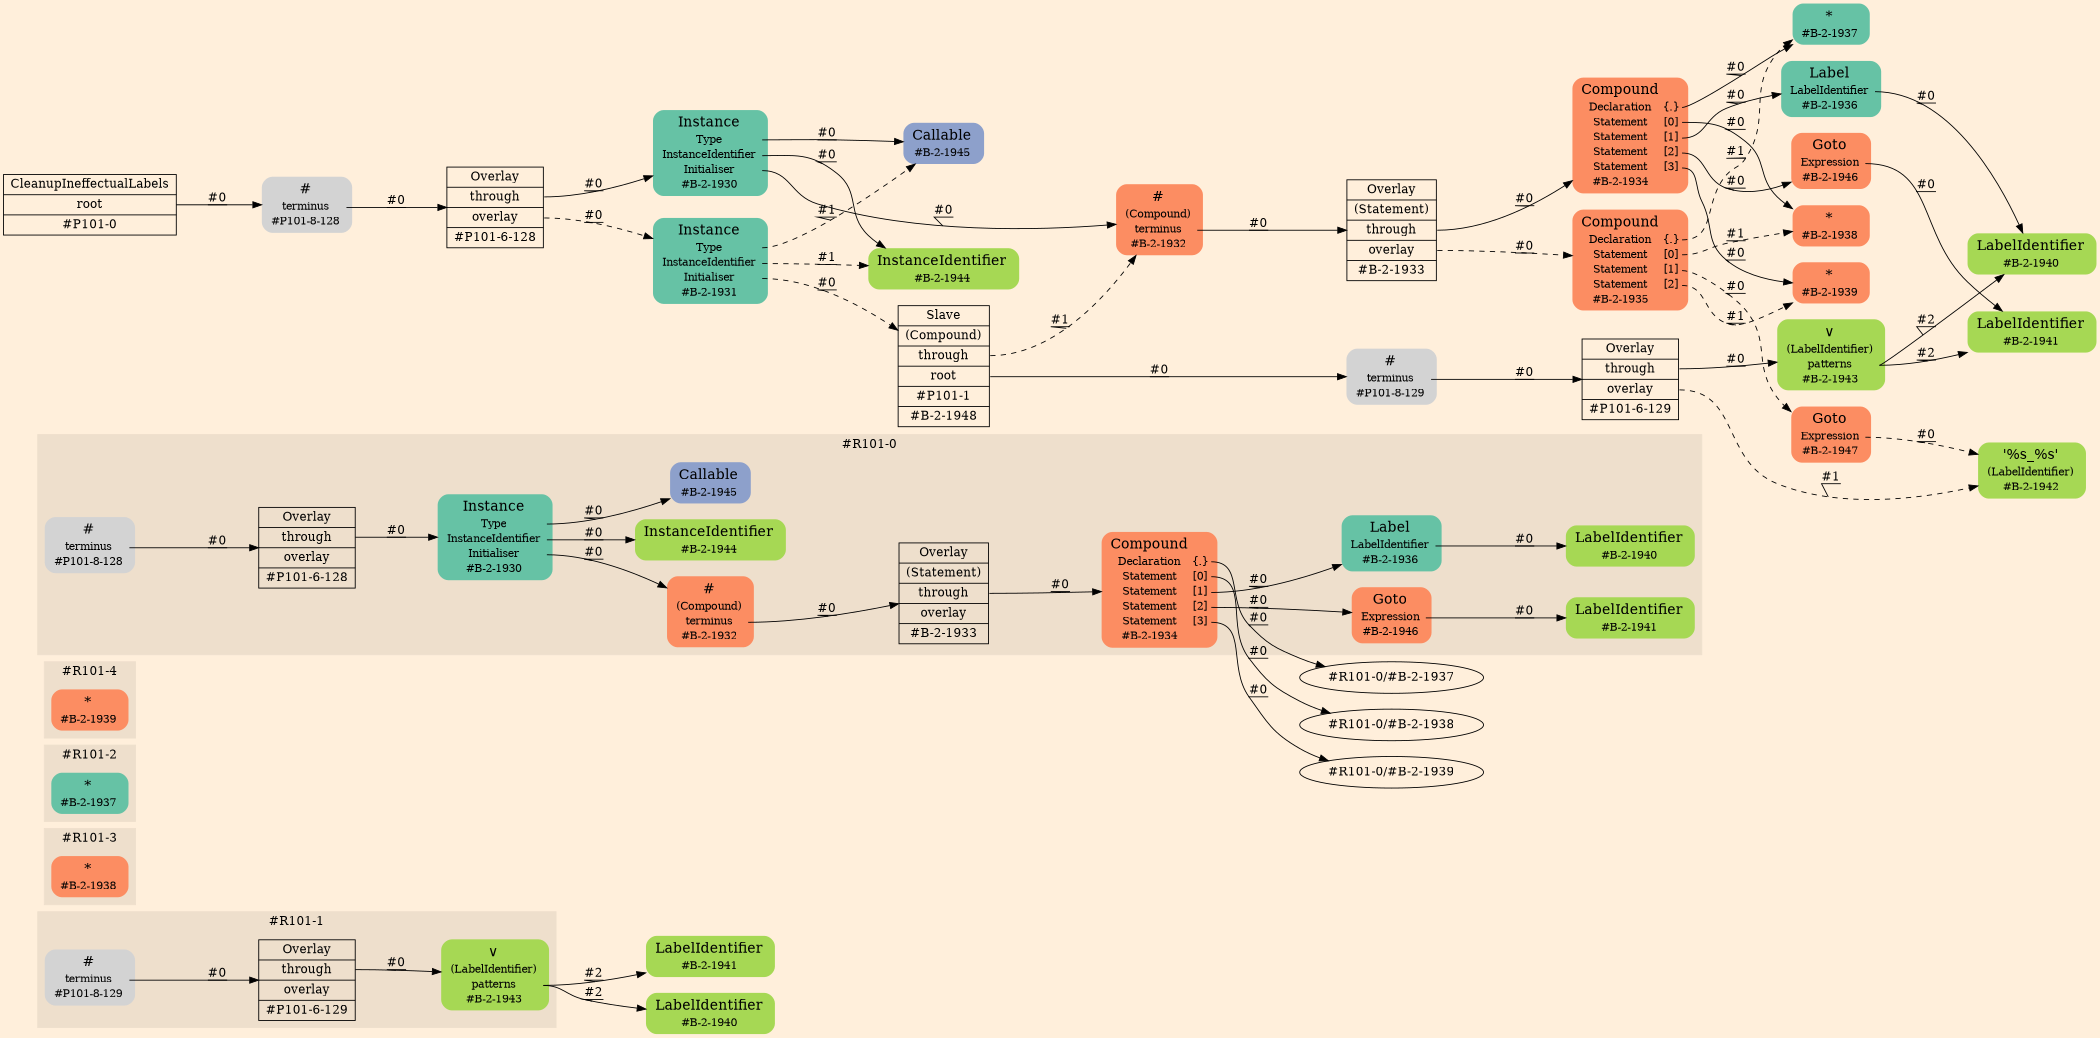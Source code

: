 digraph Inferno {
graph [
rankdir = "LR"
ranksep = 1.0
size = "14,20"
bgcolor = antiquewhite1
color = black
fontcolor = black
];
node [
];
"#R101-1/#B-2-1941" [
shape = "plaintext"
fillcolor = "/set28/5"
label = <<TABLE BORDER="0" CELLBORDER="0" CELLSPACING="0">
 <TR>
  <TD><FONT POINT-SIZE="16.0">LabelIdentifier</FONT></TD>
  <TD></TD>
 </TR>
 <TR>
  <TD>#B-2-1941</TD>
  <TD PORT="port0"></TD>
 </TR>
</TABLE>>
style = "rounded,filled"
fontsize = "12"
];
"#R101-1/#B-2-1940" [
shape = "plaintext"
fillcolor = "/set28/5"
label = <<TABLE BORDER="0" CELLBORDER="0" CELLSPACING="0">
 <TR>
  <TD><FONT POINT-SIZE="16.0">LabelIdentifier</FONT></TD>
  <TD></TD>
 </TR>
 <TR>
  <TD>#B-2-1940</TD>
  <TD PORT="port0"></TD>
 </TR>
</TABLE>>
style = "rounded,filled"
fontsize = "12"
];
subgraph "cluster#R101-1" {
label = "#R101-1"
style = "filled"
color = antiquewhite2
"#R101-1/#B-2-1943" [
shape = "plaintext"
fillcolor = "/set28/5"
label = <<TABLE BORDER="0" CELLBORDER="0" CELLSPACING="0">
 <TR>
  <TD><FONT POINT-SIZE="16.0">∨</FONT></TD>
  <TD></TD>
 </TR>
 <TR>
  <TD>(LabelIdentifier)</TD>
  <TD PORT="port0"></TD>
 </TR>
 <TR>
  <TD>patterns</TD>
  <TD PORT="port1"></TD>
 </TR>
 <TR>
  <TD>#B-2-1943</TD>
  <TD PORT="port2"></TD>
 </TR>
</TABLE>>
style = "rounded,filled"
fontsize = "12"
];
"#R101-1/#P101-8-129" [
shape = "plaintext"
label = <<TABLE BORDER="0" CELLBORDER="0" CELLSPACING="0">
 <TR>
  <TD><FONT POINT-SIZE="16.0">#</FONT></TD>
  <TD></TD>
 </TR>
 <TR>
  <TD>terminus</TD>
  <TD PORT="port0"></TD>
 </TR>
 <TR>
  <TD>#P101-8-129</TD>
  <TD PORT="port1"></TD>
 </TR>
</TABLE>>
style = "rounded,filled"
fontsize = "12"
];
"#R101-1/#P101-6-129" [
shape = "record"
fillcolor = antiquewhite2
label = "<fixed> Overlay | <port0> through | <port1> overlay | <port2> #P101-6-129"
style = "filled"
fontsize = "14"
color = black
fontcolor = black
];
}
subgraph "cluster#R101-3" {
label = "#R101-3"
style = "filled"
color = antiquewhite2
"#R101-3/#B-2-1938" [
shape = "plaintext"
fillcolor = "/set28/2"
label = <<TABLE BORDER="0" CELLBORDER="0" CELLSPACING="0">
 <TR>
  <TD><FONT POINT-SIZE="16.0">*</FONT></TD>
  <TD></TD>
 </TR>
 <TR>
  <TD>#B-2-1938</TD>
  <TD PORT="port0"></TD>
 </TR>
</TABLE>>
style = "rounded,filled"
fontsize = "12"
];
}
subgraph "cluster#R101-2" {
label = "#R101-2"
style = "filled"
color = antiquewhite2
"#R101-2/#B-2-1937" [
shape = "plaintext"
fillcolor = "/set28/1"
label = <<TABLE BORDER="0" CELLBORDER="0" CELLSPACING="0">
 <TR>
  <TD><FONT POINT-SIZE="16.0">*</FONT></TD>
  <TD></TD>
 </TR>
 <TR>
  <TD>#B-2-1937</TD>
  <TD PORT="port0"></TD>
 </TR>
</TABLE>>
style = "rounded,filled"
fontsize = "12"
];
}
subgraph "cluster#R101-4" {
label = "#R101-4"
style = "filled"
color = antiquewhite2
"#R101-4/#B-2-1939" [
shape = "plaintext"
fillcolor = "/set28/2"
label = <<TABLE BORDER="0" CELLBORDER="0" CELLSPACING="0">
 <TR>
  <TD><FONT POINT-SIZE="16.0">*</FONT></TD>
  <TD></TD>
 </TR>
 <TR>
  <TD>#B-2-1939</TD>
  <TD PORT="port0"></TD>
 </TR>
</TABLE>>
style = "rounded,filled"
fontsize = "12"
];
}
subgraph "cluster#R101-0" {
label = "#R101-0"
style = "filled"
color = antiquewhite2
"#R101-0/#B-2-1946" [
shape = "plaintext"
fillcolor = "/set28/2"
label = <<TABLE BORDER="0" CELLBORDER="0" CELLSPACING="0">
 <TR>
  <TD><FONT POINT-SIZE="16.0">Goto</FONT></TD>
  <TD></TD>
 </TR>
 <TR>
  <TD>Expression</TD>
  <TD PORT="port0"></TD>
 </TR>
 <TR>
  <TD>#B-2-1946</TD>
  <TD PORT="port1"></TD>
 </TR>
</TABLE>>
style = "rounded,filled"
fontsize = "12"
];
"#R101-0/#B-2-1936" [
shape = "plaintext"
fillcolor = "/set28/1"
label = <<TABLE BORDER="0" CELLBORDER="0" CELLSPACING="0">
 <TR>
  <TD><FONT POINT-SIZE="16.0">Label</FONT></TD>
  <TD></TD>
 </TR>
 <TR>
  <TD>LabelIdentifier</TD>
  <TD PORT="port0"></TD>
 </TR>
 <TR>
  <TD>#B-2-1936</TD>
  <TD PORT="port1"></TD>
 </TR>
</TABLE>>
style = "rounded,filled"
fontsize = "12"
];
"#R101-0/#B-2-1934" [
shape = "plaintext"
fillcolor = "/set28/2"
label = <<TABLE BORDER="0" CELLBORDER="0" CELLSPACING="0">
 <TR>
  <TD><FONT POINT-SIZE="16.0">Compound</FONT></TD>
  <TD></TD>
 </TR>
 <TR>
  <TD>Declaration</TD>
  <TD PORT="port0">{.}</TD>
 </TR>
 <TR>
  <TD>Statement</TD>
  <TD PORT="port1">[0]</TD>
 </TR>
 <TR>
  <TD>Statement</TD>
  <TD PORT="port2">[1]</TD>
 </TR>
 <TR>
  <TD>Statement</TD>
  <TD PORT="port3">[2]</TD>
 </TR>
 <TR>
  <TD>Statement</TD>
  <TD PORT="port4">[3]</TD>
 </TR>
 <TR>
  <TD>#B-2-1934</TD>
  <TD PORT="port5"></TD>
 </TR>
</TABLE>>
style = "rounded,filled"
fontsize = "12"
];
"#R101-0/#B-2-1933" [
shape = "record"
fillcolor = antiquewhite2
label = "<fixed> Overlay | <port0> (Statement) | <port1> through | <port2> overlay | <port3> #B-2-1933"
style = "filled"
fontsize = "14"
color = black
fontcolor = black
];
"#R101-0/#P101-6-128" [
shape = "record"
fillcolor = antiquewhite2
label = "<fixed> Overlay | <port0> through | <port1> overlay | <port2> #P101-6-128"
style = "filled"
fontsize = "14"
color = black
fontcolor = black
];
"#R101-0/#B-2-1941" [
shape = "plaintext"
fillcolor = "/set28/5"
label = <<TABLE BORDER="0" CELLBORDER="0" CELLSPACING="0">
 <TR>
  <TD><FONT POINT-SIZE="16.0">LabelIdentifier</FONT></TD>
  <TD></TD>
 </TR>
 <TR>
  <TD>#B-2-1941</TD>
  <TD PORT="port0"></TD>
 </TR>
</TABLE>>
style = "rounded,filled"
fontsize = "12"
];
"#R101-0/#P101-8-128" [
shape = "plaintext"
label = <<TABLE BORDER="0" CELLBORDER="0" CELLSPACING="0">
 <TR>
  <TD><FONT POINT-SIZE="16.0">#</FONT></TD>
  <TD></TD>
 </TR>
 <TR>
  <TD>terminus</TD>
  <TD PORT="port0"></TD>
 </TR>
 <TR>
  <TD>#P101-8-128</TD>
  <TD PORT="port1"></TD>
 </TR>
</TABLE>>
style = "rounded,filled"
fontsize = "12"
];
"#R101-0/#B-2-1930" [
shape = "plaintext"
fillcolor = "/set28/1"
label = <<TABLE BORDER="0" CELLBORDER="0" CELLSPACING="0">
 <TR>
  <TD><FONT POINT-SIZE="16.0">Instance</FONT></TD>
  <TD></TD>
 </TR>
 <TR>
  <TD>Type</TD>
  <TD PORT="port0"></TD>
 </TR>
 <TR>
  <TD>InstanceIdentifier</TD>
  <TD PORT="port1"></TD>
 </TR>
 <TR>
  <TD>Initialiser</TD>
  <TD PORT="port2"></TD>
 </TR>
 <TR>
  <TD>#B-2-1930</TD>
  <TD PORT="port3"></TD>
 </TR>
</TABLE>>
style = "rounded,filled"
fontsize = "12"
];
"#R101-0/#B-2-1940" [
shape = "plaintext"
fillcolor = "/set28/5"
label = <<TABLE BORDER="0" CELLBORDER="0" CELLSPACING="0">
 <TR>
  <TD><FONT POINT-SIZE="16.0">LabelIdentifier</FONT></TD>
  <TD></TD>
 </TR>
 <TR>
  <TD>#B-2-1940</TD>
  <TD PORT="port0"></TD>
 </TR>
</TABLE>>
style = "rounded,filled"
fontsize = "12"
];
"#R101-0/#B-2-1932" [
shape = "plaintext"
fillcolor = "/set28/2"
label = <<TABLE BORDER="0" CELLBORDER="0" CELLSPACING="0">
 <TR>
  <TD><FONT POINT-SIZE="16.0">#</FONT></TD>
  <TD></TD>
 </TR>
 <TR>
  <TD>(Compound)</TD>
  <TD PORT="port0"></TD>
 </TR>
 <TR>
  <TD>terminus</TD>
  <TD PORT="port1"></TD>
 </TR>
 <TR>
  <TD>#B-2-1932</TD>
  <TD PORT="port2"></TD>
 </TR>
</TABLE>>
style = "rounded,filled"
fontsize = "12"
];
"#R101-0/#B-2-1945" [
shape = "plaintext"
fillcolor = "/set28/3"
label = <<TABLE BORDER="0" CELLBORDER="0" CELLSPACING="0">
 <TR>
  <TD><FONT POINT-SIZE="16.0">Callable</FONT></TD>
  <TD></TD>
 </TR>
 <TR>
  <TD>#B-2-1945</TD>
  <TD PORT="port0"></TD>
 </TR>
</TABLE>>
style = "rounded,filled"
fontsize = "12"
];
"#R101-0/#B-2-1944" [
shape = "plaintext"
fillcolor = "/set28/5"
label = <<TABLE BORDER="0" CELLBORDER="0" CELLSPACING="0">
 <TR>
  <TD><FONT POINT-SIZE="16.0">InstanceIdentifier</FONT></TD>
  <TD></TD>
 </TR>
 <TR>
  <TD>#B-2-1944</TD>
  <TD PORT="port0"></TD>
 </TR>
</TABLE>>
style = "rounded,filled"
fontsize = "12"
];
}
"CR#P101-0" [
shape = "record"
fillcolor = antiquewhite1
label = "<fixed> CleanupIneffectualLabels | <port0> root | <port1> #P101-0"
style = "filled"
fontsize = "14"
color = black
fontcolor = black
];
"#P101-8-128" [
shape = "plaintext"
label = <<TABLE BORDER="0" CELLBORDER="0" CELLSPACING="0">
 <TR>
  <TD><FONT POINT-SIZE="16.0">#</FONT></TD>
  <TD></TD>
 </TR>
 <TR>
  <TD>terminus</TD>
  <TD PORT="port0"></TD>
 </TR>
 <TR>
  <TD>#P101-8-128</TD>
  <TD PORT="port1"></TD>
 </TR>
</TABLE>>
style = "rounded,filled"
fontsize = "12"
];
"#P101-6-128" [
shape = "record"
fillcolor = antiquewhite1
label = "<fixed> Overlay | <port0> through | <port1> overlay | <port2> #P101-6-128"
style = "filled"
fontsize = "14"
color = black
fontcolor = black
];
"#B-2-1930" [
shape = "plaintext"
fillcolor = "/set28/1"
label = <<TABLE BORDER="0" CELLBORDER="0" CELLSPACING="0">
 <TR>
  <TD><FONT POINT-SIZE="16.0">Instance</FONT></TD>
  <TD></TD>
 </TR>
 <TR>
  <TD>Type</TD>
  <TD PORT="port0"></TD>
 </TR>
 <TR>
  <TD>InstanceIdentifier</TD>
  <TD PORT="port1"></TD>
 </TR>
 <TR>
  <TD>Initialiser</TD>
  <TD PORT="port2"></TD>
 </TR>
 <TR>
  <TD>#B-2-1930</TD>
  <TD PORT="port3"></TD>
 </TR>
</TABLE>>
style = "rounded,filled"
fontsize = "12"
];
"#B-2-1945" [
shape = "plaintext"
fillcolor = "/set28/3"
label = <<TABLE BORDER="0" CELLBORDER="0" CELLSPACING="0">
 <TR>
  <TD><FONT POINT-SIZE="16.0">Callable</FONT></TD>
  <TD></TD>
 </TR>
 <TR>
  <TD>#B-2-1945</TD>
  <TD PORT="port0"></TD>
 </TR>
</TABLE>>
style = "rounded,filled"
fontsize = "12"
];
"#B-2-1944" [
shape = "plaintext"
fillcolor = "/set28/5"
label = <<TABLE BORDER="0" CELLBORDER="0" CELLSPACING="0">
 <TR>
  <TD><FONT POINT-SIZE="16.0">InstanceIdentifier</FONT></TD>
  <TD></TD>
 </TR>
 <TR>
  <TD>#B-2-1944</TD>
  <TD PORT="port0"></TD>
 </TR>
</TABLE>>
style = "rounded,filled"
fontsize = "12"
];
"#B-2-1932" [
shape = "plaintext"
fillcolor = "/set28/2"
label = <<TABLE BORDER="0" CELLBORDER="0" CELLSPACING="0">
 <TR>
  <TD><FONT POINT-SIZE="16.0">#</FONT></TD>
  <TD></TD>
 </TR>
 <TR>
  <TD>(Compound)</TD>
  <TD PORT="port0"></TD>
 </TR>
 <TR>
  <TD>terminus</TD>
  <TD PORT="port1"></TD>
 </TR>
 <TR>
  <TD>#B-2-1932</TD>
  <TD PORT="port2"></TD>
 </TR>
</TABLE>>
style = "rounded,filled"
fontsize = "12"
];
"#B-2-1933" [
shape = "record"
fillcolor = antiquewhite1
label = "<fixed> Overlay | <port0> (Statement) | <port1> through | <port2> overlay | <port3> #B-2-1933"
style = "filled"
fontsize = "14"
color = black
fontcolor = black
];
"#B-2-1934" [
shape = "plaintext"
fillcolor = "/set28/2"
label = <<TABLE BORDER="0" CELLBORDER="0" CELLSPACING="0">
 <TR>
  <TD><FONT POINT-SIZE="16.0">Compound</FONT></TD>
  <TD></TD>
 </TR>
 <TR>
  <TD>Declaration</TD>
  <TD PORT="port0">{.}</TD>
 </TR>
 <TR>
  <TD>Statement</TD>
  <TD PORT="port1">[0]</TD>
 </TR>
 <TR>
  <TD>Statement</TD>
  <TD PORT="port2">[1]</TD>
 </TR>
 <TR>
  <TD>Statement</TD>
  <TD PORT="port3">[2]</TD>
 </TR>
 <TR>
  <TD>Statement</TD>
  <TD PORT="port4">[3]</TD>
 </TR>
 <TR>
  <TD>#B-2-1934</TD>
  <TD PORT="port5"></TD>
 </TR>
</TABLE>>
style = "rounded,filled"
fontsize = "12"
];
"#B-2-1937" [
shape = "plaintext"
fillcolor = "/set28/1"
label = <<TABLE BORDER="0" CELLBORDER="0" CELLSPACING="0">
 <TR>
  <TD><FONT POINT-SIZE="16.0">*</FONT></TD>
  <TD></TD>
 </TR>
 <TR>
  <TD>#B-2-1937</TD>
  <TD PORT="port0"></TD>
 </TR>
</TABLE>>
style = "rounded,filled"
fontsize = "12"
];
"#B-2-1938" [
shape = "plaintext"
fillcolor = "/set28/2"
label = <<TABLE BORDER="0" CELLBORDER="0" CELLSPACING="0">
 <TR>
  <TD><FONT POINT-SIZE="16.0">*</FONT></TD>
  <TD></TD>
 </TR>
 <TR>
  <TD>#B-2-1938</TD>
  <TD PORT="port0"></TD>
 </TR>
</TABLE>>
style = "rounded,filled"
fontsize = "12"
];
"#B-2-1936" [
shape = "plaintext"
fillcolor = "/set28/1"
label = <<TABLE BORDER="0" CELLBORDER="0" CELLSPACING="0">
 <TR>
  <TD><FONT POINT-SIZE="16.0">Label</FONT></TD>
  <TD></TD>
 </TR>
 <TR>
  <TD>LabelIdentifier</TD>
  <TD PORT="port0"></TD>
 </TR>
 <TR>
  <TD>#B-2-1936</TD>
  <TD PORT="port1"></TD>
 </TR>
</TABLE>>
style = "rounded,filled"
fontsize = "12"
];
"#B-2-1940" [
shape = "plaintext"
fillcolor = "/set28/5"
label = <<TABLE BORDER="0" CELLBORDER="0" CELLSPACING="0">
 <TR>
  <TD><FONT POINT-SIZE="16.0">LabelIdentifier</FONT></TD>
  <TD></TD>
 </TR>
 <TR>
  <TD>#B-2-1940</TD>
  <TD PORT="port0"></TD>
 </TR>
</TABLE>>
style = "rounded,filled"
fontsize = "12"
];
"#B-2-1946" [
shape = "plaintext"
fillcolor = "/set28/2"
label = <<TABLE BORDER="0" CELLBORDER="0" CELLSPACING="0">
 <TR>
  <TD><FONT POINT-SIZE="16.0">Goto</FONT></TD>
  <TD></TD>
 </TR>
 <TR>
  <TD>Expression</TD>
  <TD PORT="port0"></TD>
 </TR>
 <TR>
  <TD>#B-2-1946</TD>
  <TD PORT="port1"></TD>
 </TR>
</TABLE>>
style = "rounded,filled"
fontsize = "12"
];
"#B-2-1941" [
shape = "plaintext"
fillcolor = "/set28/5"
label = <<TABLE BORDER="0" CELLBORDER="0" CELLSPACING="0">
 <TR>
  <TD><FONT POINT-SIZE="16.0">LabelIdentifier</FONT></TD>
  <TD></TD>
 </TR>
 <TR>
  <TD>#B-2-1941</TD>
  <TD PORT="port0"></TD>
 </TR>
</TABLE>>
style = "rounded,filled"
fontsize = "12"
];
"#B-2-1939" [
shape = "plaintext"
fillcolor = "/set28/2"
label = <<TABLE BORDER="0" CELLBORDER="0" CELLSPACING="0">
 <TR>
  <TD><FONT POINT-SIZE="16.0">*</FONT></TD>
  <TD></TD>
 </TR>
 <TR>
  <TD>#B-2-1939</TD>
  <TD PORT="port0"></TD>
 </TR>
</TABLE>>
style = "rounded,filled"
fontsize = "12"
];
"#B-2-1935" [
shape = "plaintext"
fillcolor = "/set28/2"
label = <<TABLE BORDER="0" CELLBORDER="0" CELLSPACING="0">
 <TR>
  <TD><FONT POINT-SIZE="16.0">Compound</FONT></TD>
  <TD></TD>
 </TR>
 <TR>
  <TD>Declaration</TD>
  <TD PORT="port0">{.}</TD>
 </TR>
 <TR>
  <TD>Statement</TD>
  <TD PORT="port1">[0]</TD>
 </TR>
 <TR>
  <TD>Statement</TD>
  <TD PORT="port2">[1]</TD>
 </TR>
 <TR>
  <TD>Statement</TD>
  <TD PORT="port3">[2]</TD>
 </TR>
 <TR>
  <TD>#B-2-1935</TD>
  <TD PORT="port4"></TD>
 </TR>
</TABLE>>
style = "rounded,filled"
fontsize = "12"
];
"#B-2-1947" [
shape = "plaintext"
fillcolor = "/set28/2"
label = <<TABLE BORDER="0" CELLBORDER="0" CELLSPACING="0">
 <TR>
  <TD><FONT POINT-SIZE="16.0">Goto</FONT></TD>
  <TD></TD>
 </TR>
 <TR>
  <TD>Expression</TD>
  <TD PORT="port0"></TD>
 </TR>
 <TR>
  <TD>#B-2-1947</TD>
  <TD PORT="port1"></TD>
 </TR>
</TABLE>>
style = "rounded,filled"
fontsize = "12"
];
"#B-2-1942" [
shape = "plaintext"
fillcolor = "/set28/5"
label = <<TABLE BORDER="0" CELLBORDER="0" CELLSPACING="0">
 <TR>
  <TD><FONT POINT-SIZE="16.0">'%s_%s'</FONT></TD>
  <TD></TD>
 </TR>
 <TR>
  <TD>(LabelIdentifier)</TD>
  <TD PORT="port0"></TD>
 </TR>
 <TR>
  <TD>#B-2-1942</TD>
  <TD PORT="port1"></TD>
 </TR>
</TABLE>>
style = "rounded,filled"
fontsize = "12"
];
"#B-2-1931" [
shape = "plaintext"
fillcolor = "/set28/1"
label = <<TABLE BORDER="0" CELLBORDER="0" CELLSPACING="0">
 <TR>
  <TD><FONT POINT-SIZE="16.0">Instance</FONT></TD>
  <TD></TD>
 </TR>
 <TR>
  <TD>Type</TD>
  <TD PORT="port0"></TD>
 </TR>
 <TR>
  <TD>InstanceIdentifier</TD>
  <TD PORT="port1"></TD>
 </TR>
 <TR>
  <TD>Initialiser</TD>
  <TD PORT="port2"></TD>
 </TR>
 <TR>
  <TD>#B-2-1931</TD>
  <TD PORT="port3"></TD>
 </TR>
</TABLE>>
style = "rounded,filled"
fontsize = "12"
];
"#B-2-1948" [
shape = "record"
fillcolor = antiquewhite1
label = "<fixed> Slave | <port0> (Compound) | <port1> through | <port2> root | <port3> #P101-1 | <port4> #B-2-1948"
style = "filled"
fontsize = "14"
color = black
fontcolor = black
];
"#P101-8-129" [
shape = "plaintext"
label = <<TABLE BORDER="0" CELLBORDER="0" CELLSPACING="0">
 <TR>
  <TD><FONT POINT-SIZE="16.0">#</FONT></TD>
  <TD></TD>
 </TR>
 <TR>
  <TD>terminus</TD>
  <TD PORT="port0"></TD>
 </TR>
 <TR>
  <TD>#P101-8-129</TD>
  <TD PORT="port1"></TD>
 </TR>
</TABLE>>
style = "rounded,filled"
fontsize = "12"
];
"#P101-6-129" [
shape = "record"
fillcolor = antiquewhite1
label = "<fixed> Overlay | <port0> through | <port1> overlay | <port2> #P101-6-129"
style = "filled"
fontsize = "14"
color = black
fontcolor = black
];
"#B-2-1943" [
shape = "plaintext"
fillcolor = "/set28/5"
label = <<TABLE BORDER="0" CELLBORDER="0" CELLSPACING="0">
 <TR>
  <TD><FONT POINT-SIZE="16.0">∨</FONT></TD>
  <TD></TD>
 </TR>
 <TR>
  <TD>(LabelIdentifier)</TD>
  <TD PORT="port0"></TD>
 </TR>
 <TR>
  <TD>patterns</TD>
  <TD PORT="port1"></TD>
 </TR>
 <TR>
  <TD>#B-2-1943</TD>
  <TD PORT="port2"></TD>
 </TR>
</TABLE>>
style = "rounded,filled"
fontsize = "12"
];
"CR#P101-0":port0 -> "#P101-8-128" [style="solid"
label = "#0"
decorate = true
color = black
fontcolor = black
];
"#P101-8-128":port0 -> "#P101-6-128" [style="solid"
label = "#0"
decorate = true
color = black
fontcolor = black
];
"#P101-6-128":port0 -> "#B-2-1930" [style="solid"
label = "#0"
decorate = true
color = black
fontcolor = black
];
"#P101-6-128":port1 -> "#B-2-1931" [style="dashed"
label = "#0"
decorate = true
color = black
fontcolor = black
];
"#B-2-1930":port0 -> "#B-2-1945" [style="solid"
label = "#0"
decorate = true
color = black
fontcolor = black
];
"#B-2-1930":port1 -> "#B-2-1944" [style="solid"
label = "#0"
decorate = true
color = black
fontcolor = black
];
"#B-2-1930":port2 -> "#B-2-1932" [style="solid"
label = "#0"
decorate = true
color = black
fontcolor = black
];
"#B-2-1932":port1 -> "#B-2-1933" [style="solid"
label = "#0"
decorate = true
color = black
fontcolor = black
];
"#B-2-1933":port1 -> "#B-2-1934" [style="solid"
label = "#0"
decorate = true
color = black
fontcolor = black
];
"#B-2-1933":port2 -> "#B-2-1935" [style="dashed"
label = "#0"
decorate = true
color = black
fontcolor = black
];
"#B-2-1934":port0 -> "#B-2-1937" [style="solid"
label = "#0"
decorate = true
color = black
fontcolor = black
];
"#B-2-1934":port1 -> "#B-2-1938" [style="solid"
label = "#0"
decorate = true
color = black
fontcolor = black
];
"#B-2-1934":port2 -> "#B-2-1936" [style="solid"
label = "#0"
decorate = true
color = black
fontcolor = black
];
"#B-2-1934":port3 -> "#B-2-1946" [style="solid"
label = "#0"
decorate = true
color = black
fontcolor = black
];
"#B-2-1934":port4 -> "#B-2-1939" [style="solid"
label = "#0"
decorate = true
color = black
fontcolor = black
];
"#B-2-1936":port0 -> "#B-2-1940" [style="solid"
label = "#0"
decorate = true
color = black
fontcolor = black
];
"#B-2-1946":port0 -> "#B-2-1941" [style="solid"
label = "#0"
decorate = true
color = black
fontcolor = black
];
"#B-2-1935":port0 -> "#B-2-1937" [style="dashed"
label = "#1"
decorate = true
color = black
fontcolor = black
];
"#B-2-1935":port1 -> "#B-2-1938" [style="dashed"
label = "#1"
decorate = true
color = black
fontcolor = black
];
"#B-2-1935":port2 -> "#B-2-1947" [style="dashed"
label = "#0"
decorate = true
color = black
fontcolor = black
];
"#B-2-1935":port3 -> "#B-2-1939" [style="dashed"
label = "#1"
decorate = true
color = black
fontcolor = black
];
"#B-2-1947":port0 -> "#B-2-1942" [style="dashed"
label = "#0"
decorate = true
color = black
fontcolor = black
];
"#B-2-1931":port0 -> "#B-2-1945" [style="dashed"
label = "#1"
decorate = true
color = black
fontcolor = black
];
"#B-2-1931":port1 -> "#B-2-1944" [style="dashed"
label = "#1"
decorate = true
color = black
fontcolor = black
];
"#B-2-1931":port2 -> "#B-2-1948" [style="dashed"
label = "#0"
decorate = true
color = black
fontcolor = black
];
"#B-2-1948":port1 -> "#B-2-1932" [style="dashed"
label = "#1"
decorate = true
color = black
fontcolor = black
];
"#B-2-1948":port2 -> "#P101-8-129" [style="solid"
label = "#0"
decorate = true
color = black
fontcolor = black
];
"#P101-8-129":port0 -> "#P101-6-129" [style="solid"
label = "#0"
decorate = true
color = black
fontcolor = black
];
"#P101-6-129":port0 -> "#B-2-1943" [style="solid"
label = "#0"
decorate = true
color = black
fontcolor = black
];
"#P101-6-129":port1 -> "#B-2-1942" [style="dashed"
label = "#1"
decorate = true
color = black
fontcolor = black
];
"#B-2-1943":port1 -> "#B-2-1940" [style="solid"
label = "#2"
decorate = true
color = black
fontcolor = black
];
"#B-2-1943":port1 -> "#B-2-1941" [style="solid"
label = "#2"
decorate = true
color = black
fontcolor = black
];
"#R101-0/#B-2-1946":port0 -> "#R101-0/#B-2-1941" [style="solid"
label = "#0"
decorate = true
color = black
fontcolor = black
];
"#R101-0/#B-2-1936":port0 -> "#R101-0/#B-2-1940" [style="solid"
label = "#0"
decorate = true
color = black
fontcolor = black
];
"#R101-0/#B-2-1934":port0 -> "#R101-0/#B-2-1937" [style="solid"
label = "#0"
decorate = true
color = black
fontcolor = black
];
"#R101-0/#B-2-1934":port1 -> "#R101-0/#B-2-1938" [style="solid"
label = "#0"
decorate = true
color = black
fontcolor = black
];
"#R101-0/#B-2-1934":port2 -> "#R101-0/#B-2-1936" [style="solid"
label = "#0"
decorate = true
color = black
fontcolor = black
];
"#R101-0/#B-2-1934":port3 -> "#R101-0/#B-2-1946" [style="solid"
label = "#0"
decorate = true
color = black
fontcolor = black
];
"#R101-0/#B-2-1934":port4 -> "#R101-0/#B-2-1939" [style="solid"
label = "#0"
decorate = true
color = black
fontcolor = black
];
"#R101-0/#B-2-1933":port1 -> "#R101-0/#B-2-1934" [style="solid"
label = "#0"
decorate = true
color = black
fontcolor = black
];
"#R101-0/#P101-6-128":port0 -> "#R101-0/#B-2-1930" [style="solid"
label = "#0"
decorate = true
color = black
fontcolor = black
];
"#R101-0/#P101-8-128":port0 -> "#R101-0/#P101-6-128" [style="solid"
label = "#0"
decorate = true
color = black
fontcolor = black
];
"#R101-0/#B-2-1930":port0 -> "#R101-0/#B-2-1945" [style="solid"
label = "#0"
decorate = true
color = black
fontcolor = black
];
"#R101-0/#B-2-1930":port1 -> "#R101-0/#B-2-1944" [style="solid"
label = "#0"
decorate = true
color = black
fontcolor = black
];
"#R101-0/#B-2-1930":port2 -> "#R101-0/#B-2-1932" [style="solid"
label = "#0"
decorate = true
color = black
fontcolor = black
];
"#R101-0/#B-2-1932":port1 -> "#R101-0/#B-2-1933" [style="solid"
label = "#0"
decorate = true
color = black
fontcolor = black
];
"#R101-1/#B-2-1943":port1 -> "#R101-1/#B-2-1940" [style="solid"
label = "#2"
decorate = true
color = black
fontcolor = black
];
"#R101-1/#B-2-1943":port1 -> "#R101-1/#B-2-1941" [style="solid"
label = "#2"
decorate = true
color = black
fontcolor = black
];
"#R101-1/#P101-8-129":port0 -> "#R101-1/#P101-6-129" [style="solid"
label = "#0"
decorate = true
color = black
fontcolor = black
];
"#R101-1/#P101-6-129":port0 -> "#R101-1/#B-2-1943" [style="solid"
label = "#0"
decorate = true
color = black
fontcolor = black
];
}
